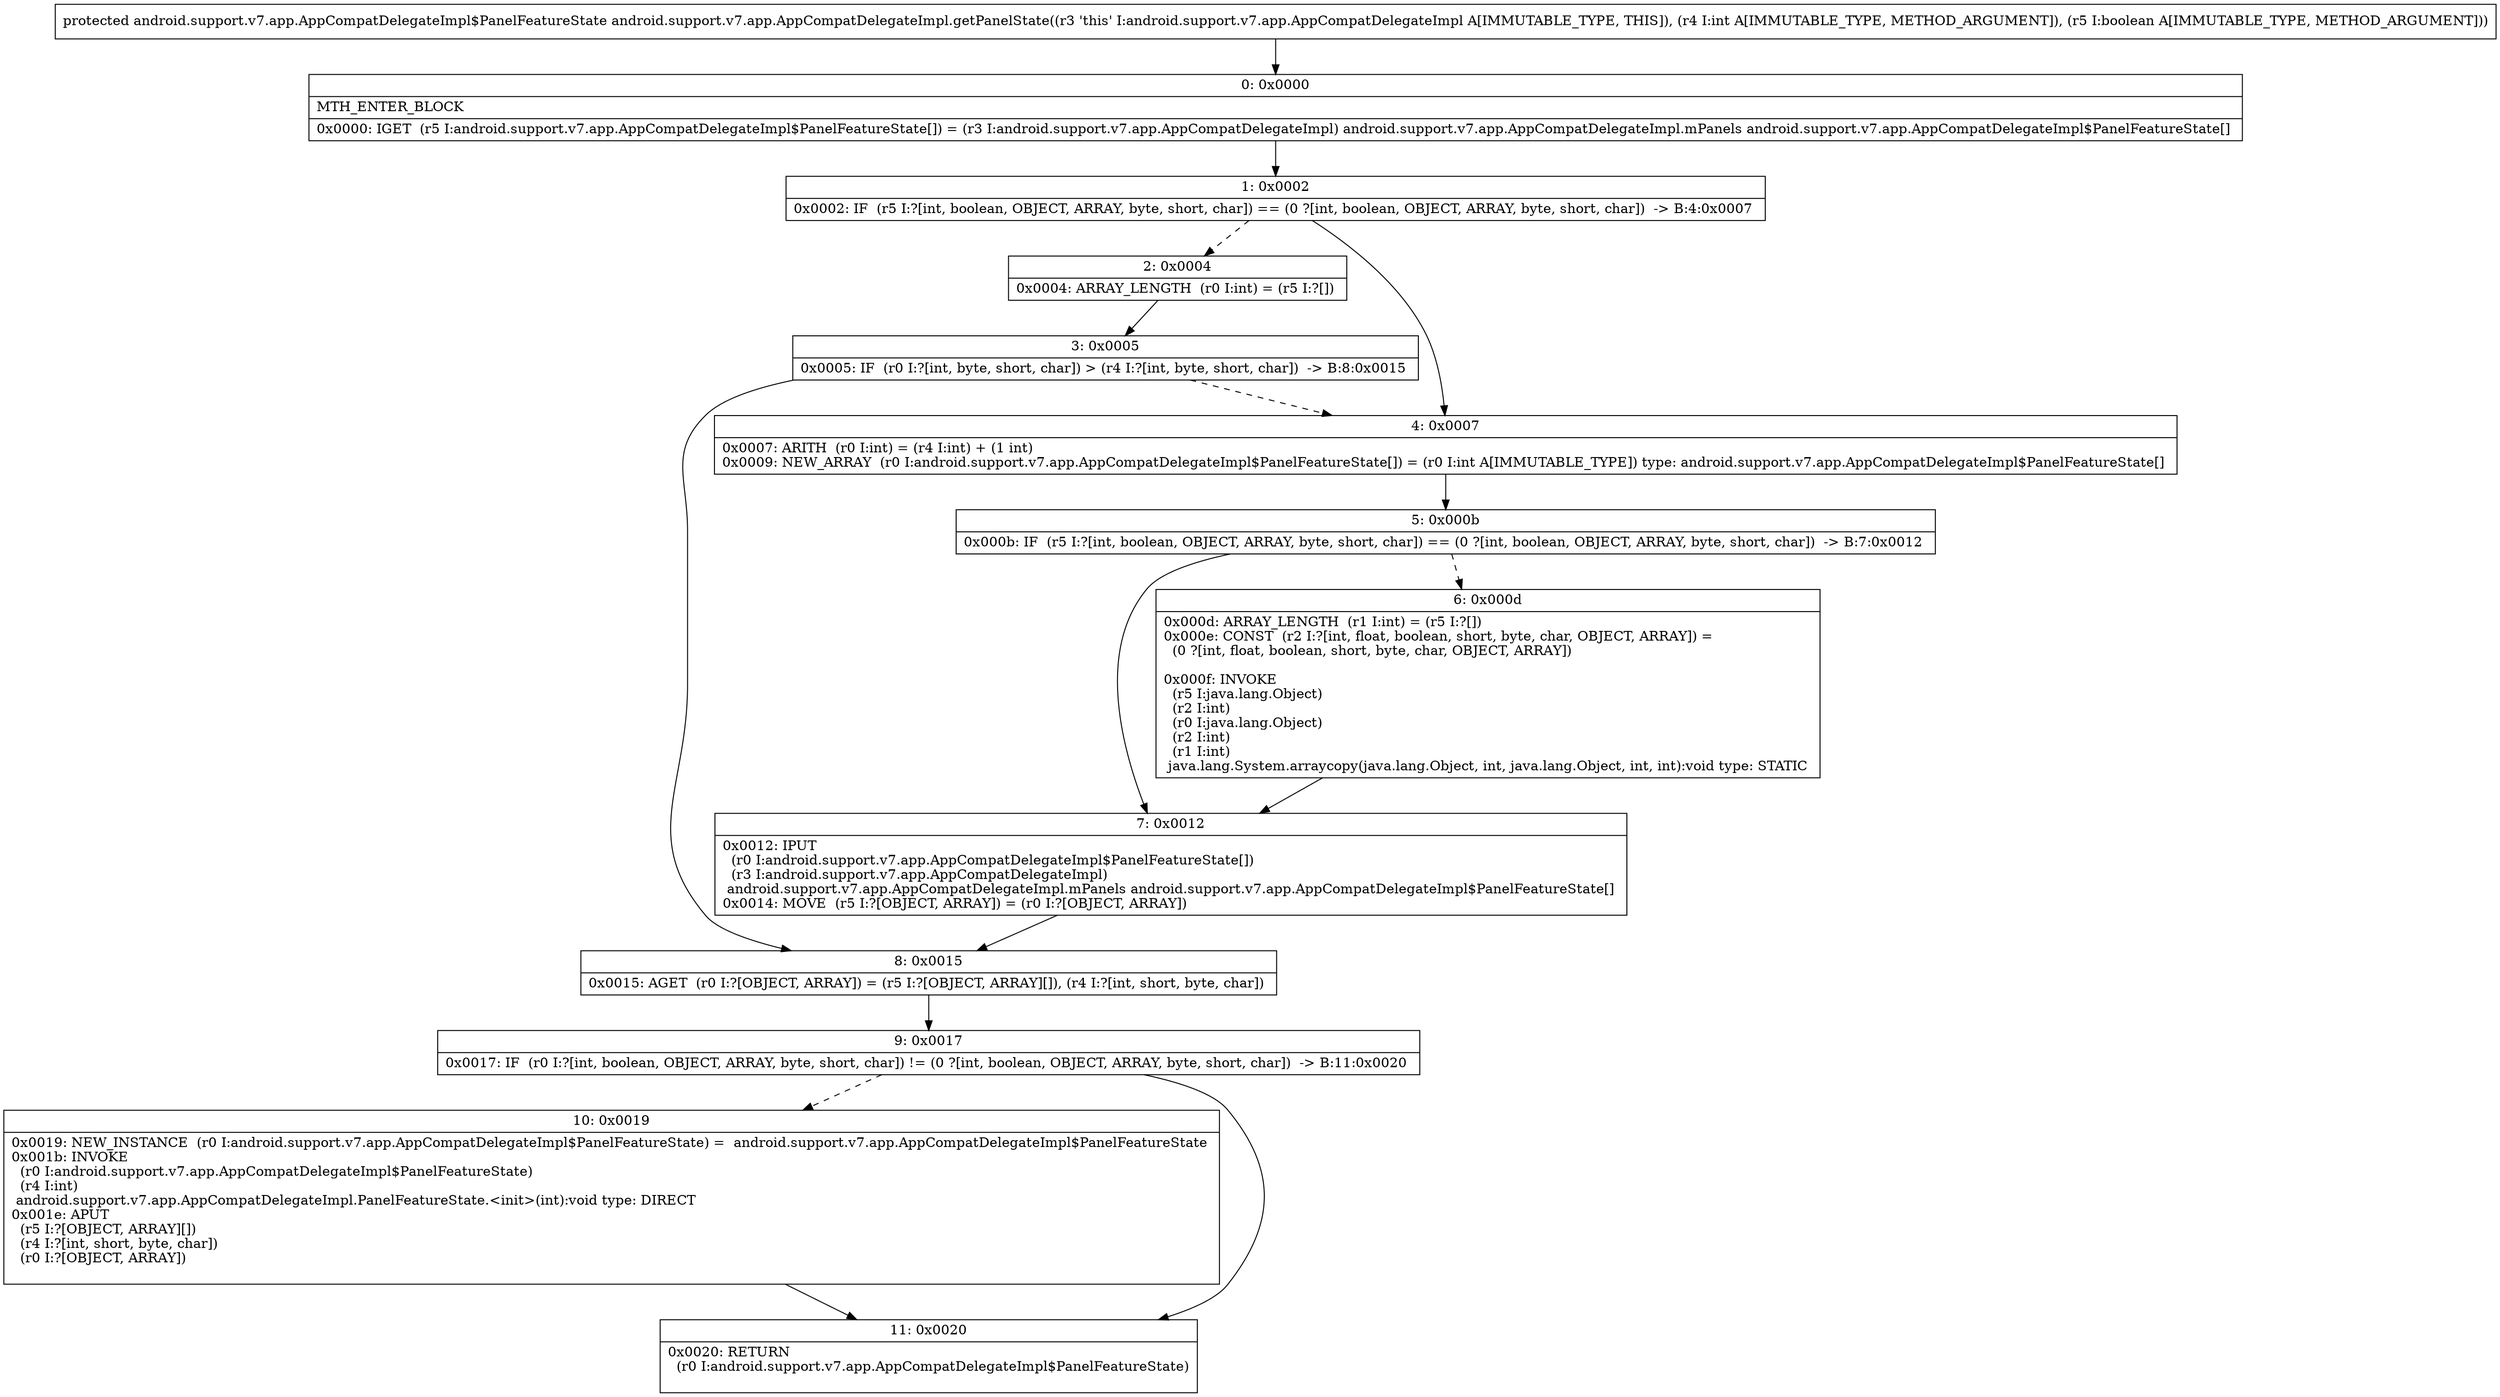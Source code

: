 digraph "CFG forandroid.support.v7.app.AppCompatDelegateImpl.getPanelState(IZ)Landroid\/support\/v7\/app\/AppCompatDelegateImpl$PanelFeatureState;" {
Node_0 [shape=record,label="{0\:\ 0x0000|MTH_ENTER_BLOCK\l|0x0000: IGET  (r5 I:android.support.v7.app.AppCompatDelegateImpl$PanelFeatureState[]) = (r3 I:android.support.v7.app.AppCompatDelegateImpl) android.support.v7.app.AppCompatDelegateImpl.mPanels android.support.v7.app.AppCompatDelegateImpl$PanelFeatureState[] \l}"];
Node_1 [shape=record,label="{1\:\ 0x0002|0x0002: IF  (r5 I:?[int, boolean, OBJECT, ARRAY, byte, short, char]) == (0 ?[int, boolean, OBJECT, ARRAY, byte, short, char])  \-\> B:4:0x0007 \l}"];
Node_2 [shape=record,label="{2\:\ 0x0004|0x0004: ARRAY_LENGTH  (r0 I:int) = (r5 I:?[]) \l}"];
Node_3 [shape=record,label="{3\:\ 0x0005|0x0005: IF  (r0 I:?[int, byte, short, char]) \> (r4 I:?[int, byte, short, char])  \-\> B:8:0x0015 \l}"];
Node_4 [shape=record,label="{4\:\ 0x0007|0x0007: ARITH  (r0 I:int) = (r4 I:int) + (1 int) \l0x0009: NEW_ARRAY  (r0 I:android.support.v7.app.AppCompatDelegateImpl$PanelFeatureState[]) = (r0 I:int A[IMMUTABLE_TYPE]) type: android.support.v7.app.AppCompatDelegateImpl$PanelFeatureState[] \l}"];
Node_5 [shape=record,label="{5\:\ 0x000b|0x000b: IF  (r5 I:?[int, boolean, OBJECT, ARRAY, byte, short, char]) == (0 ?[int, boolean, OBJECT, ARRAY, byte, short, char])  \-\> B:7:0x0012 \l}"];
Node_6 [shape=record,label="{6\:\ 0x000d|0x000d: ARRAY_LENGTH  (r1 I:int) = (r5 I:?[]) \l0x000e: CONST  (r2 I:?[int, float, boolean, short, byte, char, OBJECT, ARRAY]) = \l  (0 ?[int, float, boolean, short, byte, char, OBJECT, ARRAY])\l \l0x000f: INVOKE  \l  (r5 I:java.lang.Object)\l  (r2 I:int)\l  (r0 I:java.lang.Object)\l  (r2 I:int)\l  (r1 I:int)\l java.lang.System.arraycopy(java.lang.Object, int, java.lang.Object, int, int):void type: STATIC \l}"];
Node_7 [shape=record,label="{7\:\ 0x0012|0x0012: IPUT  \l  (r0 I:android.support.v7.app.AppCompatDelegateImpl$PanelFeatureState[])\l  (r3 I:android.support.v7.app.AppCompatDelegateImpl)\l android.support.v7.app.AppCompatDelegateImpl.mPanels android.support.v7.app.AppCompatDelegateImpl$PanelFeatureState[] \l0x0014: MOVE  (r5 I:?[OBJECT, ARRAY]) = (r0 I:?[OBJECT, ARRAY]) \l}"];
Node_8 [shape=record,label="{8\:\ 0x0015|0x0015: AGET  (r0 I:?[OBJECT, ARRAY]) = (r5 I:?[OBJECT, ARRAY][]), (r4 I:?[int, short, byte, char]) \l}"];
Node_9 [shape=record,label="{9\:\ 0x0017|0x0017: IF  (r0 I:?[int, boolean, OBJECT, ARRAY, byte, short, char]) != (0 ?[int, boolean, OBJECT, ARRAY, byte, short, char])  \-\> B:11:0x0020 \l}"];
Node_10 [shape=record,label="{10\:\ 0x0019|0x0019: NEW_INSTANCE  (r0 I:android.support.v7.app.AppCompatDelegateImpl$PanelFeatureState) =  android.support.v7.app.AppCompatDelegateImpl$PanelFeatureState \l0x001b: INVOKE  \l  (r0 I:android.support.v7.app.AppCompatDelegateImpl$PanelFeatureState)\l  (r4 I:int)\l android.support.v7.app.AppCompatDelegateImpl.PanelFeatureState.\<init\>(int):void type: DIRECT \l0x001e: APUT  \l  (r5 I:?[OBJECT, ARRAY][])\l  (r4 I:?[int, short, byte, char])\l  (r0 I:?[OBJECT, ARRAY])\l \l}"];
Node_11 [shape=record,label="{11\:\ 0x0020|0x0020: RETURN  \l  (r0 I:android.support.v7.app.AppCompatDelegateImpl$PanelFeatureState)\l \l}"];
MethodNode[shape=record,label="{protected android.support.v7.app.AppCompatDelegateImpl$PanelFeatureState android.support.v7.app.AppCompatDelegateImpl.getPanelState((r3 'this' I:android.support.v7.app.AppCompatDelegateImpl A[IMMUTABLE_TYPE, THIS]), (r4 I:int A[IMMUTABLE_TYPE, METHOD_ARGUMENT]), (r5 I:boolean A[IMMUTABLE_TYPE, METHOD_ARGUMENT])) }"];
MethodNode -> Node_0;
Node_0 -> Node_1;
Node_1 -> Node_2[style=dashed];
Node_1 -> Node_4;
Node_2 -> Node_3;
Node_3 -> Node_4[style=dashed];
Node_3 -> Node_8;
Node_4 -> Node_5;
Node_5 -> Node_6[style=dashed];
Node_5 -> Node_7;
Node_6 -> Node_7;
Node_7 -> Node_8;
Node_8 -> Node_9;
Node_9 -> Node_10[style=dashed];
Node_9 -> Node_11;
Node_10 -> Node_11;
}

